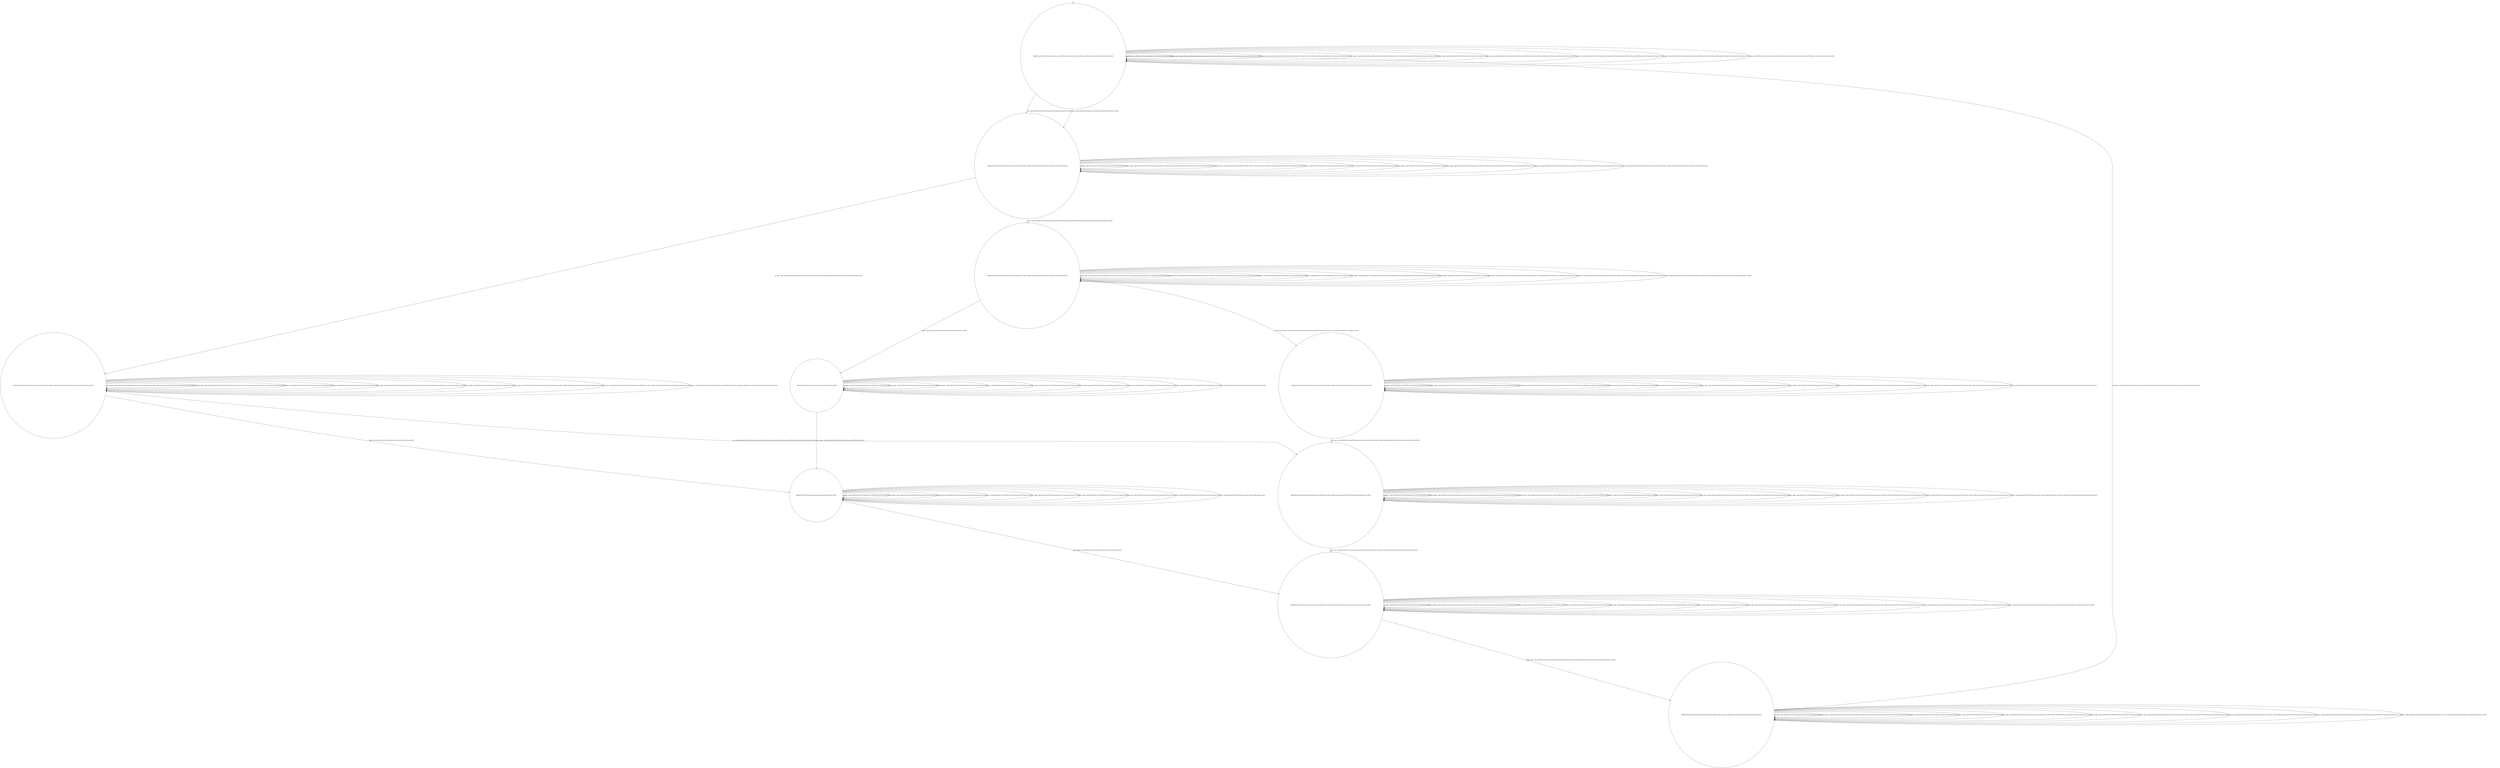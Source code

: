 digraph g {
	edge [lblstyle="above, sloped"];
	s0 [shape="circle" label="0@[((EUR and COF and TEA and not DOL and not TON and not CAP) or (DOL and TEA and not TON and not CAP and not EUR and not COF))]"];
	s1 [shape="circle" label="1@[((EUR and COF and TEA and not DOL and not TON and not CAP) or (DOL and TEA and not TON and not CAP and not EUR and not COF))]"];
	s2 [shape="circle" label="2@[((EUR and COF and TEA and not DOL and not TON and not CAP) or (DOL and TEA and not TON and not CAP and not EUR and not COF))]"];
	s3 [shape="circle" label="3@[((EUR and COF and TEA and not DOL and not TON and not CAP) or (DOL and TEA and not TON and not CAP and not EUR and not COF))]"];
	s4 [shape="circle" label="4@[((EUR and COF and TEA and not DOL and not TON and not CAP))]"];
	s5 [shape="circle" label="5@[((EUR and COF and TEA and not DOL and not TON and not CAP) or (DOL and TEA and not TON and not CAP and not EUR and not COF))]"];
	s6 [shape="circle" label="6@[((EUR and COF and TEA and not DOL and not TON and not CAP))]"];
	s7 [shape="circle" label="7@[((EUR and COF and TEA and not DOL and not TON and not CAP) or (DOL and TEA and not TON and not CAP and not EUR and not COF))]"];
	s8 [shape="circle" label="8@[((EUR and COF and TEA and not DOL and not TON and not CAP) or (DOL and TEA and not TON and not CAP and not EUR and not COF))]"];
	s9 [shape="circle" label="9@[((EUR and COF and TEA and not DOL and not TON and not CAP) or (DOL and TEA and not TON and not CAP and not EUR and not COF))]"];
	s0 -> s0 [label="coffee / nok() [((EUR and COF and TEA and not DOL and not TON and not CAP))]"];
	s0 -> s0 [label="cup_taken / nok() [((EUR and COF and TEA and not DOL and not TON and not CAP) or (DOL and TEA and not TON and not CAP and not EUR and not COF))]"];
	s0 -> s0 [label="display_done / nok() [((EUR and COF and TEA and not DOL and not TON and not CAP) or (DOL and TEA and not TON and not CAP and not EUR and not COF))]"];
	s0 -> s1 [label="dollar / ok() [((DOL and TEA and not TON and not CAP and not EUR and not COF))]"];
	s0 -> s1 [label="euro / ok() [((EUR and COF and TEA and not DOL and not TON and not CAP))]"];
	s0 -> s0 [label="no_sugar / nok() [((EUR and COF and TEA and not DOL and not TON and not CAP) or (DOL and TEA and not TON and not CAP and not EUR and not COF))]"];
	s0 -> s0 [label="pour_coffee / nok() [((EUR and COF and TEA and not DOL and not TON and not CAP))]"];
	s0 -> s0 [label="pour_sugar / nok() [((EUR and COF and TEA and not DOL and not TON and not CAP) or (DOL and TEA and not TON and not CAP and not EUR and not COF))]"];
	s0 -> s0 [label="pour_tea / nok() [((EUR and COF and TEA and not DOL and not TON and not CAP) or (DOL and TEA and not TON and not CAP and not EUR and not COF))]"];
	s0 -> s0 [label="sugar / nok() [((EUR and COF and TEA and not DOL and not TON and not CAP) or (DOL and TEA and not TON and not CAP and not EUR and not COF))]"];
	s0 -> s0 [label="tea / nok() [((EUR and COF and TEA and not DOL and not TON and not CAP) or (DOL and TEA and not TON and not CAP and not EUR and not COF))]"];
	s1 -> s1 [label="coffee / nok() [((EUR and COF and TEA and not DOL and not TON and not CAP))]"];
	s1 -> s1 [label="cup_taken / nok() [((EUR and COF and TEA and not DOL and not TON and not CAP) or (DOL and TEA and not TON and not CAP and not EUR and not COF))]"];
	s1 -> s1 [label="display_done / nok() [((EUR and COF and TEA and not DOL and not TON and not CAP) or (DOL and TEA and not TON and not CAP and not EUR and not COF))]"];
	s1 -> s1 [label="dollar / nok() [((DOL and TEA and not TON and not CAP and not EUR and not COF))]"];
	s1 -> s1 [label="euro / nok() [((EUR and COF and TEA and not DOL and not TON and not CAP))]"];
	s1 -> s2 [label="no_sugar / ok() [((EUR and COF and TEA and not DOL and not TON and not CAP) or (DOL and TEA and not TON and not CAP and not EUR and not COF))]"];
	s1 -> s1 [label="pour_coffee / nok() [((EUR and COF and TEA and not DOL and not TON and not CAP))]"];
	s1 -> s1 [label="pour_sugar / nok() [((EUR and COF and TEA and not DOL and not TON and not CAP) or (DOL and TEA and not TON and not CAP and not EUR and not COF))]"];
	s1 -> s1 [label="pour_tea / nok() [((EUR and COF and TEA and not DOL and not TON and not CAP) or (DOL and TEA and not TON and not CAP and not EUR and not COF))]"];
	s1 -> s3 [label="sugar / ok() [((EUR and COF and TEA and not DOL and not TON and not CAP) or (DOL and TEA and not TON and not CAP and not EUR and not COF))]"];
	s1 -> s1 [label="tea / nok() [((EUR and COF and TEA and not DOL and not TON and not CAP) or (DOL and TEA and not TON and not CAP and not EUR and not COF))]"];
	s2 -> s6 [label="coffee / ok() [((EUR and COF and TEA and not DOL and not TON and not CAP))]"];
	s2 -> s2 [label="cup_taken / nok() [((EUR and COF and TEA and not DOL and not TON and not CAP) or (DOL and TEA and not TON and not CAP and not EUR and not COF))]"];
	s2 -> s2 [label="display_done / nok() [((EUR and COF and TEA and not DOL and not TON and not CAP) or (DOL and TEA and not TON and not CAP and not EUR and not COF))]"];
	s2 -> s2 [label="dollar / nok() [((DOL and TEA and not TON and not CAP and not EUR and not COF))]"];
	s2 -> s2 [label="euro / nok() [((EUR and COF and TEA and not DOL and not TON and not CAP))]"];
	s2 -> s2 [label="no_sugar / nok() [((EUR and COF and TEA and not DOL and not TON and not CAP) or (DOL and TEA and not TON and not CAP and not EUR and not COF))]"];
	s2 -> s2 [label="pour_coffee / nok() [((EUR and COF and TEA and not DOL and not TON and not CAP))]"];
	s2 -> s2 [label="pour_sugar / nok() [((EUR and COF and TEA and not DOL and not TON and not CAP) or (DOL and TEA and not TON and not CAP and not EUR and not COF))]"];
	s2 -> s2 [label="pour_tea / nok() [((EUR and COF and TEA and not DOL and not TON and not CAP) or (DOL and TEA and not TON and not CAP and not EUR and not COF))]"];
	s2 -> s2 [label="sugar / void() [((EUR and COF and TEA and not DOL and not TON and not CAP) or (DOL and TEA and not TON and not CAP and not EUR and not COF))]"];
	s2 -> s7 [label="tea / ok() [((EUR and COF and TEA and not DOL and not TON and not CAP) or (DOL and TEA and not TON and not CAP and not EUR and not COF))]"];
	s3 -> s4 [label="coffee / ok() [((EUR and COF and TEA and not DOL and not TON and not CAP))]"];
	s3 -> s3 [label="cup_taken / nok() [((EUR and COF and TEA and not DOL and not TON and not CAP) or (DOL and TEA and not TON and not CAP and not EUR and not COF))]"];
	s3 -> s3 [label="display_done / nok() [((EUR and COF and TEA and not DOL and not TON and not CAP) or (DOL and TEA and not TON and not CAP and not EUR and not COF))]"];
	s3 -> s3 [label="dollar / nok() [((DOL and TEA and not TON and not CAP and not EUR and not COF))]"];
	s3 -> s3 [label="euro / nok() [((EUR and COF and TEA and not DOL and not TON and not CAP))]"];
	s3 -> s3 [label="no_sugar / void() [((EUR and COF and TEA and not DOL and not TON and not CAP) or (DOL and TEA and not TON and not CAP and not EUR and not COF))]"];
	s3 -> s3 [label="pour_coffee / nok() [((EUR and COF and TEA and not DOL and not TON and not CAP))]"];
	s3 -> s3 [label="pour_sugar / nok() [((EUR and COF and TEA and not DOL and not TON and not CAP) or (DOL and TEA and not TON and not CAP and not EUR and not COF))]"];
	s3 -> s3 [label="pour_tea / nok() [((EUR and COF and TEA and not DOL and not TON and not CAP) or (DOL and TEA and not TON and not CAP and not EUR and not COF))]"];
	s3 -> s3 [label="sugar / nok() [((EUR and COF and TEA and not DOL and not TON and not CAP) or (DOL and TEA and not TON and not CAP and not EUR and not COF))]"];
	s3 -> s5 [label="tea / ok() [((EUR and COF and TEA and not DOL and not TON and not CAP) or (DOL and TEA and not TON and not CAP and not EUR and not COF))]"];
	s4 -> s4 [label="coffee / nok() [((EUR and COF and TEA and not DOL and not TON and not CAP))]"];
	s4 -> s4 [label="cup_taken / nok() [((EUR and COF and TEA and not DOL and not TON and not CAP))]"];
	s4 -> s4 [label="display_done / nok() [((EUR and COF and TEA and not DOL and not TON and not CAP))]"];
	s4 -> s4 [label="euro / nok() [((EUR and COF and TEA and not DOL and not TON and not CAP))]"];
	s4 -> s4 [label="no_sugar / nok() [((EUR and COF and TEA and not DOL and not TON and not CAP))]"];
	s4 -> s4 [label="pour_coffee / nok() [((EUR and COF and TEA and not DOL and not TON and not CAP))]"];
	s4 -> s6 [label="pour_sugar / ok() [((EUR and COF and TEA and not DOL and not TON and not CAP))]"];
	s4 -> s4 [label="pour_tea / nok() [((EUR and COF and TEA and not DOL and not TON and not CAP))]"];
	s4 -> s4 [label="sugar / nok() [((EUR and COF and TEA and not DOL and not TON and not CAP))]"];
	s4 -> s4 [label="tea / void() [((EUR and COF and TEA and not DOL and not TON and not CAP))]"];
	s5 -> s5 [label="coffee / void() [((EUR and COF and TEA and not DOL and not TON and not CAP))]"];
	s5 -> s5 [label="cup_taken / nok() [((EUR and COF and TEA and not DOL and not TON and not CAP) or (DOL and TEA and not TON and not CAP and not EUR and not COF))]"];
	s5 -> s5 [label="display_done / nok() [((EUR and COF and TEA and not DOL and not TON and not CAP) or (DOL and TEA and not TON and not CAP and not EUR and not COF))]"];
	s5 -> s5 [label="dollar / nok() [((DOL and TEA and not TON and not CAP and not EUR and not COF))]"];
	s5 -> s5 [label="euro / nok() [((EUR and COF and TEA and not DOL and not TON and not CAP))]"];
	s5 -> s5 [label="no_sugar / nok() [((EUR and COF and TEA and not DOL and not TON and not CAP) or (DOL and TEA and not TON and not CAP and not EUR and not COF))]"];
	s5 -> s5 [label="pour_coffee / nok() [((EUR and COF and TEA and not DOL and not TON and not CAP))]"];
	s5 -> s7 [label="pour_sugar / ok() [((EUR and COF and TEA and not DOL and not TON and not CAP) or (DOL and TEA and not TON and not CAP and not EUR and not COF))]"];
	s5 -> s5 [label="pour_tea / nok() [((EUR and COF and TEA and not DOL and not TON and not CAP) or (DOL and TEA and not TON and not CAP and not EUR and not COF))]"];
	s5 -> s5 [label="sugar / nok() [((EUR and COF and TEA and not DOL and not TON and not CAP) or (DOL and TEA and not TON and not CAP and not EUR and not COF))]"];
	s5 -> s5 [label="tea / nok() [((EUR and COF and TEA and not DOL and not TON and not CAP) or (DOL and TEA and not TON and not CAP and not EUR and not COF))]"];
	s6 -> s6 [label="coffee / nok() [((EUR and COF and TEA and not DOL and not TON and not CAP))]"];
	s6 -> s6 [label="cup_taken / nok() [((EUR and COF and TEA and not DOL and not TON and not CAP))]"];
	s6 -> s6 [label="display_done / nok() [((EUR and COF and TEA and not DOL and not TON and not CAP))]"];
	s6 -> s6 [label="euro / nok() [((EUR and COF and TEA and not DOL and not TON and not CAP))]"];
	s6 -> s6 [label="no_sugar / nok() [((EUR and COF and TEA and not DOL and not TON and not CAP))]"];
	s6 -> s8 [label="pour_coffee / ok() [((EUR and COF and TEA and not DOL and not TON and not CAP))]"];
	s6 -> s6 [label="pour_sugar / nok() [((EUR and COF and TEA and not DOL and not TON and not CAP))]"];
	s6 -> s6 [label="pour_tea / nok() [((EUR and COF and TEA and not DOL and not TON and not CAP))]"];
	s6 -> s6 [label="sugar / nok() [((EUR and COF and TEA and not DOL and not TON and not CAP))]"];
	s6 -> s6 [label="tea / void() [((EUR and COF and TEA and not DOL and not TON and not CAP))]"];
	s7 -> s7 [label="coffee / void() [((EUR and COF and TEA and not DOL and not TON and not CAP))]"];
	s7 -> s7 [label="cup_taken / nok() [((EUR and COF and TEA and not DOL and not TON and not CAP) or (DOL and TEA and not TON and not CAP and not EUR and not COF))]"];
	s7 -> s7 [label="display_done / nok() [((EUR and COF and TEA and not DOL and not TON and not CAP) or (DOL and TEA and not TON and not CAP and not EUR and not COF))]"];
	s7 -> s7 [label="dollar / nok() [((DOL and TEA and not TON and not CAP and not EUR and not COF))]"];
	s7 -> s7 [label="euro / nok() [((EUR and COF and TEA and not DOL and not TON and not CAP))]"];
	s7 -> s7 [label="no_sugar / nok() [((EUR and COF and TEA and not DOL and not TON and not CAP) or (DOL and TEA and not TON and not CAP and not EUR and not COF))]"];
	s7 -> s7 [label="pour_coffee / nok() [((EUR and COF and TEA and not DOL and not TON and not CAP))]"];
	s7 -> s7 [label="pour_sugar / nok() [((EUR and COF and TEA and not DOL and not TON and not CAP) or (DOL and TEA and not TON and not CAP and not EUR and not COF))]"];
	s7 -> s8 [label="pour_tea / ok() [((EUR and COF and TEA and not DOL and not TON and not CAP) or (DOL and TEA and not TON and not CAP and not EUR and not COF))]"];
	s7 -> s7 [label="sugar / nok() [((EUR and COF and TEA and not DOL and not TON and not CAP) or (DOL and TEA and not TON and not CAP and not EUR and not COF))]"];
	s7 -> s7 [label="tea / nok() [((EUR and COF and TEA and not DOL and not TON and not CAP) or (DOL and TEA and not TON and not CAP and not EUR and not COF))]"];
	s8 -> s8 [label="coffee / nok() [((EUR and COF and TEA and not DOL and not TON and not CAP))]"];
	s8 -> s8 [label="cup_taken / nok() [((EUR and COF and TEA and not DOL and not TON and not CAP) or (DOL and TEA and not TON and not CAP and not EUR and not COF))]"];
	s8 -> s9 [label="display_done / ok() [((EUR and COF and TEA and not DOL and not TON and not CAP) or (DOL and TEA and not TON and not CAP and not EUR and not COF))]"];
	s8 -> s8 [label="dollar / nok() [((DOL and TEA and not TON and not CAP and not EUR and not COF))]"];
	s8 -> s8 [label="euro / nok() [((EUR and COF and TEA and not DOL and not TON and not CAP))]"];
	s8 -> s8 [label="no_sugar / nok() [((EUR and COF and TEA and not DOL and not TON and not CAP) or (DOL and TEA and not TON and not CAP and not EUR and not COF))]"];
	s8 -> s8 [label="pour_coffee / nok() [((EUR and COF and TEA and not DOL and not TON and not CAP))]"];
	s8 -> s8 [label="pour_sugar / nok() [((EUR and COF and TEA and not DOL and not TON and not CAP) or (DOL and TEA and not TON and not CAP and not EUR and not COF))]"];
	s8 -> s8 [label="pour_tea / nok() [((EUR and COF and TEA and not DOL and not TON and not CAP) or (DOL and TEA and not TON and not CAP and not EUR and not COF))]"];
	s8 -> s8 [label="sugar / nok() [((EUR and COF and TEA and not DOL and not TON and not CAP) or (DOL and TEA and not TON and not CAP and not EUR and not COF))]"];
	s8 -> s8 [label="tea / nok() [((EUR and COF and TEA and not DOL and not TON and not CAP) or (DOL and TEA and not TON and not CAP and not EUR and not COF))]"];
	s9 -> s9 [label="coffee / nok() [((EUR and COF and TEA and not DOL and not TON and not CAP))]"];
	s9 -> s0 [label="cup_taken / ok() [((EUR and COF and TEA and not DOL and not TON and not CAP) or (DOL and TEA and not TON and not CAP and not EUR and not COF))]"];
	s9 -> s9 [label="display_done / nok() [((EUR and COF and TEA and not DOL and not TON and not CAP) or (DOL and TEA and not TON and not CAP and not EUR and not COF))]"];
	s9 -> s9 [label="dollar / nok() [((DOL and TEA and not TON and not CAP and not EUR and not COF))]"];
	s9 -> s9 [label="euro / nok() [((EUR and COF and TEA and not DOL and not TON and not CAP))]"];
	s9 -> s9 [label="no_sugar / nok() [((EUR and COF and TEA and not DOL and not TON and not CAP) or (DOL and TEA and not TON and not CAP and not EUR and not COF))]"];
	s9 -> s9 [label="pour_coffee / nok() [((EUR and COF and TEA and not DOL and not TON and not CAP))]"];
	s9 -> s9 [label="pour_sugar / nok() [((EUR and COF and TEA and not DOL and not TON and not CAP) or (DOL and TEA and not TON and not CAP and not EUR and not COF))]"];
	s9 -> s9 [label="pour_tea / nok() [((EUR and COF and TEA and not DOL and not TON and not CAP) or (DOL and TEA and not TON and not CAP and not EUR and not COF))]"];
	s9 -> s9 [label="sugar / nok() [((EUR and COF and TEA and not DOL and not TON and not CAP) or (DOL and TEA and not TON and not CAP and not EUR and not COF))]"];
	s9 -> s9 [label="tea / nok() [((EUR and COF and TEA and not DOL and not TON and not CAP) or (DOL and TEA and not TON and not CAP and not EUR and not COF))]"];
	__start0 [label="" shape="none" width="0" height="0"];
	__start0 -> s0;
}